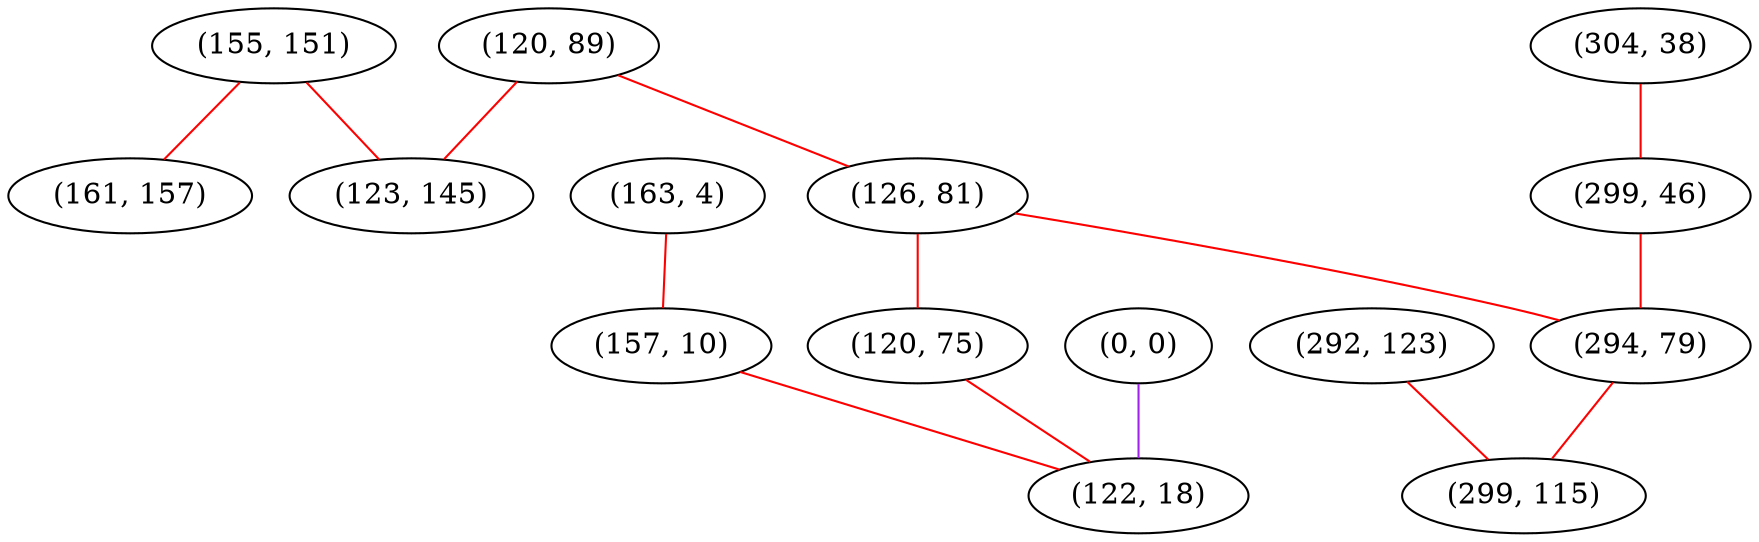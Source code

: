 graph "" {
"(155, 151)";
"(0, 0)";
"(304, 38)";
"(163, 4)";
"(157, 10)";
"(292, 123)";
"(120, 89)";
"(126, 81)";
"(123, 145)";
"(299, 46)";
"(161, 157)";
"(120, 75)";
"(294, 79)";
"(299, 115)";
"(122, 18)";
"(155, 151)" -- "(161, 157)"  [color=red, key=0, weight=1];
"(155, 151)" -- "(123, 145)"  [color=red, key=0, weight=1];
"(0, 0)" -- "(122, 18)"  [color=purple, key=0, weight=4];
"(304, 38)" -- "(299, 46)"  [color=red, key=0, weight=1];
"(163, 4)" -- "(157, 10)"  [color=red, key=0, weight=1];
"(157, 10)" -- "(122, 18)"  [color=red, key=0, weight=1];
"(292, 123)" -- "(299, 115)"  [color=red, key=0, weight=1];
"(120, 89)" -- "(126, 81)"  [color=red, key=0, weight=1];
"(120, 89)" -- "(123, 145)"  [color=red, key=0, weight=1];
"(126, 81)" -- "(120, 75)"  [color=red, key=0, weight=1];
"(126, 81)" -- "(294, 79)"  [color=red, key=0, weight=1];
"(299, 46)" -- "(294, 79)"  [color=red, key=0, weight=1];
"(120, 75)" -- "(122, 18)"  [color=red, key=0, weight=1];
"(294, 79)" -- "(299, 115)"  [color=red, key=0, weight=1];
}
